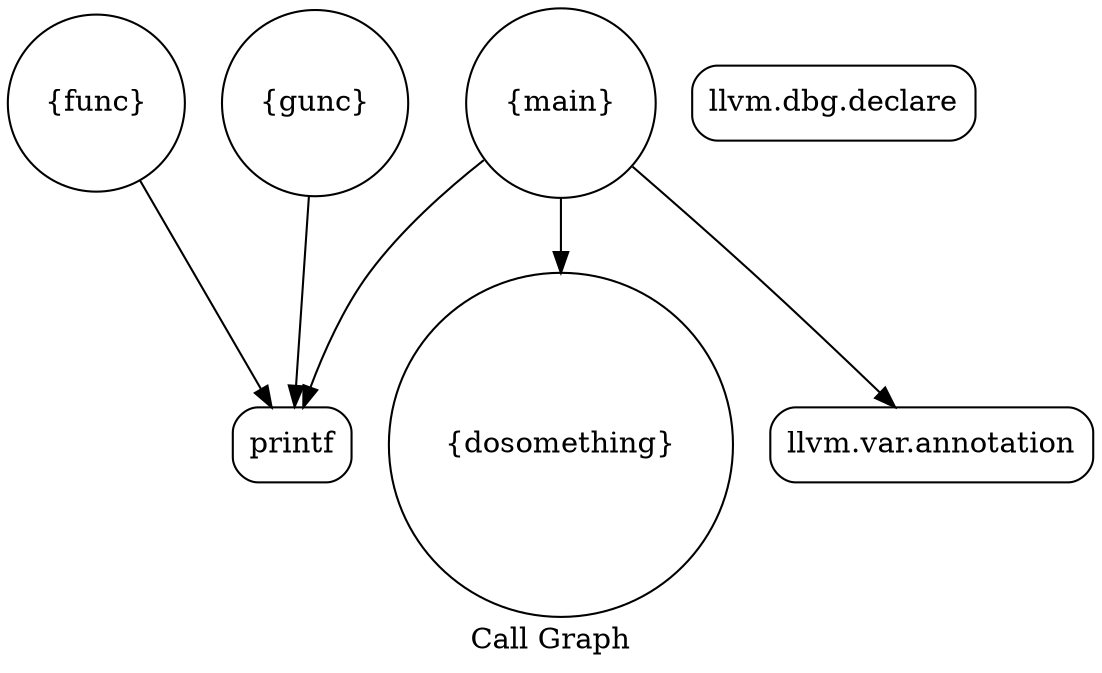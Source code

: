 digraph "Call Graph" {
	label="Call Graph";

	Node0x7423e60 [shape=record,shape=circle,label="{func}"];
	Node0x7423e60 -> Node0x7424780[color=black];
	Node0x7424780 [shape=record,shape=Mrecord,label="{printf}"];
	Node0x7424880 [shape=record,shape=circle,label="{dosomething}"];
	Node0x7424980 [shape=record,shape=Mrecord,label="{llvm.var.annotation}"];
	Node0x7424700 [shape=record,shape=Mrecord,label="{llvm.dbg.declare}"];
	Node0x7424800 [shape=record,shape=circle,label="{gunc}"];
	Node0x7424800 -> Node0x7424780[color=black];
	Node0x7424900 [shape=record,shape=circle,label="{main}"];
	Node0x7424900 -> Node0x7424780[color=black];
	Node0x7424900 -> Node0x7424880[color=black];
	Node0x7424900 -> Node0x7424980[color=black];
}
